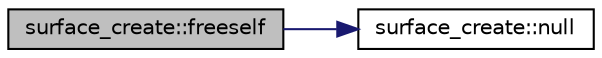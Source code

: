 digraph "surface_create::freeself"
{
  edge [fontname="Helvetica",fontsize="10",labelfontname="Helvetica",labelfontsize="10"];
  node [fontname="Helvetica",fontsize="10",shape=record];
  rankdir="LR";
  Node75 [label="surface_create::freeself",height=0.2,width=0.4,color="black", fillcolor="grey75", style="filled", fontcolor="black"];
  Node75 -> Node76 [color="midnightblue",fontsize="10",style="solid",fontname="Helvetica"];
  Node76 [label="surface_create::null",height=0.2,width=0.4,color="black", fillcolor="white", style="filled",URL="$de/da4/classsurface__create.html#ae2a62125aabf1ba9791bdd6455c1aa28"];
}
